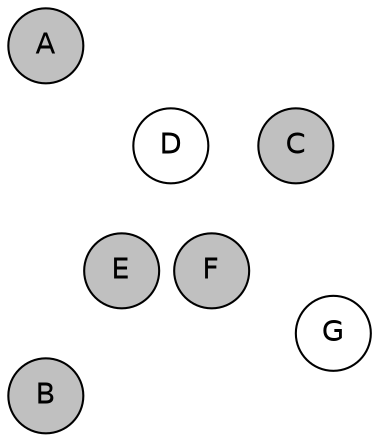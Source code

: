 
graph {

layout = circo;
mindist = .1

node [shape = circle, fontname = Helvetica, margin = 0, style = filled]
edge [style=invis]

subgraph 1 {
	E -- F -- F# -- G -- G# -- A -- A# -- B -- C -- C# -- D -- D# -- E
}

C [fillcolor = gray];
C# [fillcolor = cadetblue1];
D [fillcolor = white];
D# [fillcolor = white];
E [fillcolor = gray];
F [fillcolor = gray];
F# [fillcolor = white];
G [fillcolor = white];
G# [fillcolor = white];
A [fillcolor = gray];
A# [fillcolor = gray];
B [fillcolor = gray];
}
